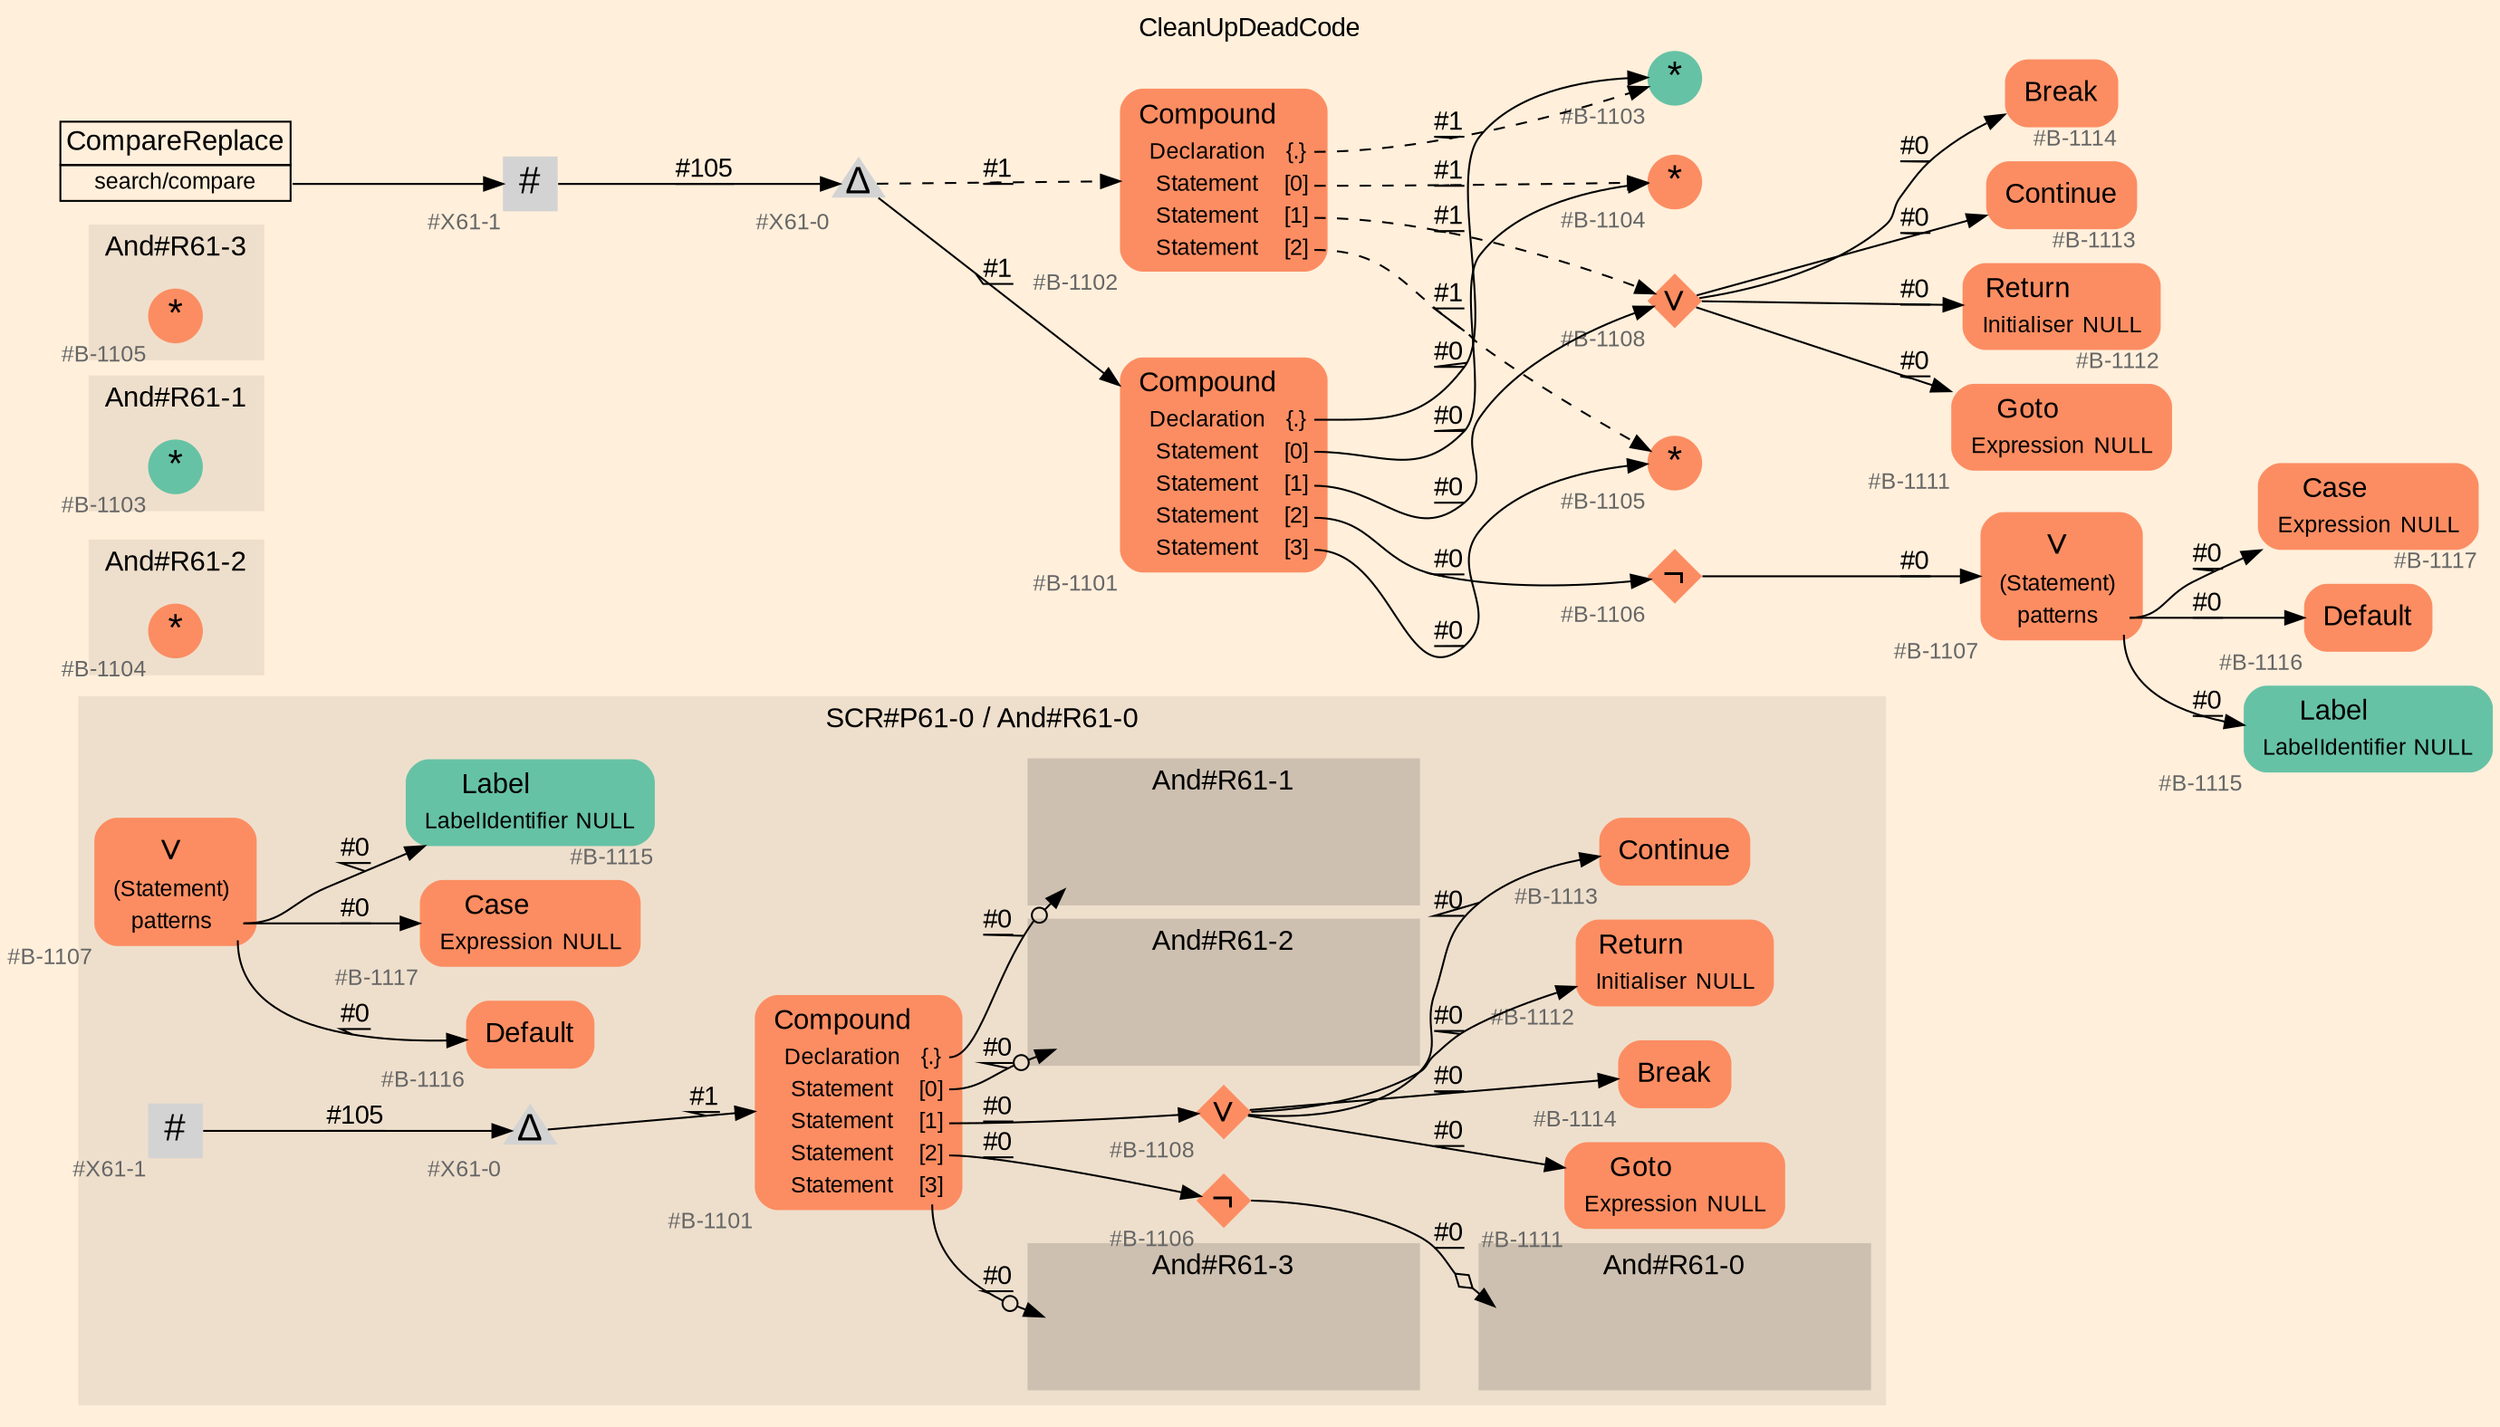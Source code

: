 digraph "CleanUpDeadCode" {
label = "CleanUpDeadCode"
labelloc = t
graph [
    rankdir = "LR"
    ranksep = 0.3
    bgcolor = antiquewhite1
    color = black
    fontcolor = black
    fontname = "Arial"
];
node [
    fontname = "Arial"
];
edge [
    fontname = "Arial"
];

// -------------------- figure And#R61-0 --------------------
// -------- region And#R61-0 ----------
subgraph "clusterAnd#R61-0" {
    label = "And#R61-0"
    style = "filled"
    color = antiquewhite2
    fontsize = "15"
    // -------- block And#R61-0/#B-1116 ----------
    "And#R61-0/#B-1116" [
        fillcolor = "/set28/2"
        xlabel = "#B-1116"
        fontsize = "12"
        fontcolor = grey40
        shape = "plaintext"
        label = <<TABLE BORDER="0" CELLBORDER="0" CELLSPACING="0">
         <TR><TD><FONT COLOR="black" POINT-SIZE="15">Default</FONT></TD></TR>
        </TABLE>>
        style = "rounded,filled"
    ];
    
    // -------- block And#R61-0/#B-1117 ----------
    "And#R61-0/#B-1117" [
        fillcolor = "/set28/2"
        xlabel = "#B-1117"
        fontsize = "12"
        fontcolor = grey40
        shape = "plaintext"
        label = <<TABLE BORDER="0" CELLBORDER="0" CELLSPACING="0">
         <TR><TD><FONT COLOR="black" POINT-SIZE="15">Case</FONT></TD></TR>
         <TR><TD><FONT COLOR="black" POINT-SIZE="12">Expression</FONT></TD><TD PORT="port0"><FONT COLOR="black" POINT-SIZE="12">NULL</FONT></TD></TR>
        </TABLE>>
        style = "rounded,filled"
    ];
    
    // -------- block And#R61-0/#B-1115 ----------
    "And#R61-0/#B-1115" [
        fillcolor = "/set28/1"
        xlabel = "#B-1115"
        fontsize = "12"
        fontcolor = grey40
        shape = "plaintext"
        label = <<TABLE BORDER="0" CELLBORDER="0" CELLSPACING="0">
         <TR><TD><FONT COLOR="black" POINT-SIZE="15">Label</FONT></TD></TR>
         <TR><TD><FONT COLOR="black" POINT-SIZE="12">LabelIdentifier</FONT></TD><TD PORT="port0"><FONT COLOR="black" POINT-SIZE="12">NULL</FONT></TD></TR>
        </TABLE>>
        style = "rounded,filled"
    ];
    
    // -------- block And#R61-0/#B-1107 ----------
    "And#R61-0/#B-1107" [
        fillcolor = "/set28/2"
        xlabel = "#B-1107"
        fontsize = "12"
        fontcolor = grey40
        shape = "plaintext"
        label = <<TABLE BORDER="0" CELLBORDER="0" CELLSPACING="0">
         <TR><TD><FONT COLOR="black" POINT-SIZE="20">∨</FONT></TD></TR>
         <TR><TD><FONT COLOR="black" POINT-SIZE="12">(Statement)</FONT></TD><TD PORT="port0"></TD></TR>
         <TR><TD><FONT COLOR="black" POINT-SIZE="12">patterns</FONT></TD><TD PORT="port1"></TD></TR>
        </TABLE>>
        style = "rounded,filled"
    ];
    
}

"And#R61-0/#B-1107":port1 -> "And#R61-0/#B-1117" [
    label = "#0"
    decorate = true
    color = black
    fontcolor = black
];

"And#R61-0/#B-1107":port1 -> "And#R61-0/#B-1116" [
    label = "#0"
    decorate = true
    color = black
    fontcolor = black
];

"And#R61-0/#B-1107":port1 -> "And#R61-0/#B-1115" [
    label = "#0"
    decorate = true
    color = black
    fontcolor = black
];


// -------------------- figure And#R61-2 --------------------
// -------- region And#R61-2 ----------
subgraph "clusterAnd#R61-2" {
    label = "And#R61-2"
    style = "filled"
    color = antiquewhite2
    fontsize = "15"
    // -------- block And#R61-2/#B-1104 ----------
    "And#R61-2/#B-1104" [
        fillcolor = "/set28/2"
        xlabel = "#B-1104"
        fontsize = "12"
        fontcolor = grey40
        shape = "circle"
        label = <<FONT COLOR="black" POINT-SIZE="20">*</FONT>>
        style = "filled"
        penwidth = 0.0
        fixedsize = true
        width = 0.4
        height = 0.4
    ];
    
}


// -------------------- figure And#R61-1 --------------------
// -------- region And#R61-1 ----------
subgraph "clusterAnd#R61-1" {
    label = "And#R61-1"
    style = "filled"
    color = antiquewhite2
    fontsize = "15"
    // -------- block And#R61-1/#B-1103 ----------
    "And#R61-1/#B-1103" [
        fillcolor = "/set28/1"
        xlabel = "#B-1103"
        fontsize = "12"
        fontcolor = grey40
        shape = "circle"
        label = <<FONT COLOR="black" POINT-SIZE="20">*</FONT>>
        style = "filled"
        penwidth = 0.0
        fixedsize = true
        width = 0.4
        height = 0.4
    ];
    
}


// -------------------- figure And#R61-3 --------------------
// -------- region And#R61-3 ----------
subgraph "clusterAnd#R61-3" {
    label = "And#R61-3"
    style = "filled"
    color = antiquewhite2
    fontsize = "15"
    // -------- block And#R61-3/#B-1105 ----------
    "And#R61-3/#B-1105" [
        fillcolor = "/set28/2"
        xlabel = "#B-1105"
        fontsize = "12"
        fontcolor = grey40
        shape = "circle"
        label = <<FONT COLOR="black" POINT-SIZE="20">*</FONT>>
        style = "filled"
        penwidth = 0.0
        fixedsize = true
        width = 0.4
        height = 0.4
    ];
    
}


// -------------------- figure And#R61-0 --------------------
// -------- region And#R61-0 ----------
subgraph "clusterAnd#R61-0" {
    label = "SCR#P61-0 / And#R61-0"
    style = "filled"
    color = antiquewhite2
    fontsize = "15"
    // -------- block And#R61-0/#X61-0 ----------
    "And#R61-0/#X61-0" [
        xlabel = "#X61-0"
        fontsize = "12"
        fontcolor = grey40
        shape = "triangle"
        label = <<FONT COLOR="black" POINT-SIZE="20">Δ</FONT>>
        style = "filled"
        penwidth = 0.0
        fixedsize = true
        width = 0.4
        height = 0.4
    ];
    
    // -------- block And#R61-0/#B-1113 ----------
    "And#R61-0/#B-1113" [
        fillcolor = "/set28/2"
        xlabel = "#B-1113"
        fontsize = "12"
        fontcolor = grey40
        shape = "plaintext"
        label = <<TABLE BORDER="0" CELLBORDER="0" CELLSPACING="0">
         <TR><TD><FONT COLOR="black" POINT-SIZE="15">Continue</FONT></TD></TR>
        </TABLE>>
        style = "rounded,filled"
    ];
    
    // -------- block And#R61-0/#X61-1 ----------
    "And#R61-0/#X61-1" [
        xlabel = "#X61-1"
        fontsize = "12"
        fontcolor = grey40
        shape = "square"
        label = <<FONT COLOR="black" POINT-SIZE="20">#</FONT>>
        style = "filled"
        penwidth = 0.0
        fixedsize = true
        width = 0.4
        height = 0.4
    ];
    
    // -------- block And#R61-0/#B-1106 ----------
    "And#R61-0/#B-1106" [
        fillcolor = "/set28/2"
        xlabel = "#B-1106"
        fontsize = "12"
        fontcolor = grey40
        shape = "diamond"
        label = <<FONT COLOR="black" POINT-SIZE="20">¬</FONT>>
        style = "filled"
        penwidth = 0.0
        fixedsize = true
        width = 0.4
        height = 0.4
    ];
    
    // -------- block And#R61-0/#B-1111 ----------
    "And#R61-0/#B-1111" [
        fillcolor = "/set28/2"
        xlabel = "#B-1111"
        fontsize = "12"
        fontcolor = grey40
        shape = "plaintext"
        label = <<TABLE BORDER="0" CELLBORDER="0" CELLSPACING="0">
         <TR><TD><FONT COLOR="black" POINT-SIZE="15">Goto</FONT></TD></TR>
         <TR><TD><FONT COLOR="black" POINT-SIZE="12">Expression</FONT></TD><TD PORT="port0"><FONT COLOR="black" POINT-SIZE="12">NULL</FONT></TD></TR>
        </TABLE>>
        style = "rounded,filled"
    ];
    
    // -------- block And#R61-0/#B-1108 ----------
    "And#R61-0/#B-1108" [
        fillcolor = "/set28/2"
        xlabel = "#B-1108"
        fontsize = "12"
        fontcolor = grey40
        shape = "diamond"
        label = <<FONT COLOR="black" POINT-SIZE="20">∨</FONT>>
        style = "filled"
        penwidth = 0.0
        fixedsize = true
        width = 0.4
        height = 0.4
    ];
    
    // -------- block And#R61-0/#B-1101 ----------
    "And#R61-0/#B-1101" [
        fillcolor = "/set28/2"
        xlabel = "#B-1101"
        fontsize = "12"
        fontcolor = grey40
        shape = "plaintext"
        label = <<TABLE BORDER="0" CELLBORDER="0" CELLSPACING="0">
         <TR><TD><FONT COLOR="black" POINT-SIZE="15">Compound</FONT></TD></TR>
         <TR><TD><FONT COLOR="black" POINT-SIZE="12">Declaration</FONT></TD><TD PORT="port0"><FONT COLOR="black" POINT-SIZE="12">{.}</FONT></TD></TR>
         <TR><TD><FONT COLOR="black" POINT-SIZE="12">Statement</FONT></TD><TD PORT="port1"><FONT COLOR="black" POINT-SIZE="12">[0]</FONT></TD></TR>
         <TR><TD><FONT COLOR="black" POINT-SIZE="12">Statement</FONT></TD><TD PORT="port2"><FONT COLOR="black" POINT-SIZE="12">[1]</FONT></TD></TR>
         <TR><TD><FONT COLOR="black" POINT-SIZE="12">Statement</FONT></TD><TD PORT="port3"><FONT COLOR="black" POINT-SIZE="12">[2]</FONT></TD></TR>
         <TR><TD><FONT COLOR="black" POINT-SIZE="12">Statement</FONT></TD><TD PORT="port4"><FONT COLOR="black" POINT-SIZE="12">[3]</FONT></TD></TR>
        </TABLE>>
        style = "rounded,filled"
    ];
    
    // -------- block And#R61-0/#B-1114 ----------
    "And#R61-0/#B-1114" [
        fillcolor = "/set28/2"
        xlabel = "#B-1114"
        fontsize = "12"
        fontcolor = grey40
        shape = "plaintext"
        label = <<TABLE BORDER="0" CELLBORDER="0" CELLSPACING="0">
         <TR><TD><FONT COLOR="black" POINT-SIZE="15">Break</FONT></TD></TR>
        </TABLE>>
        style = "rounded,filled"
    ];
    
    // -------- block And#R61-0/#B-1112 ----------
    "And#R61-0/#B-1112" [
        fillcolor = "/set28/2"
        xlabel = "#B-1112"
        fontsize = "12"
        fontcolor = grey40
        shape = "plaintext"
        label = <<TABLE BORDER="0" CELLBORDER="0" CELLSPACING="0">
         <TR><TD><FONT COLOR="black" POINT-SIZE="15">Return</FONT></TD></TR>
         <TR><TD><FONT COLOR="black" POINT-SIZE="12">Initialiser</FONT></TD><TD PORT="port0"><FONT COLOR="black" POINT-SIZE="12">NULL</FONT></TD></TR>
        </TABLE>>
        style = "rounded,filled"
    ];
    
    // -------- region And#R61-0/And#R61-0 ----------
    subgraph "clusterAnd#R61-0/And#R61-0" {
        label = "And#R61-0"
        style = "filled"
        color = antiquewhite3
        fontsize = "15"
        // -------- block And#R61-0/And#R61-0/#B-1107 ----------
        "And#R61-0/And#R61-0/#B-1107" [
            fillcolor = "/set28/2"
            xlabel = "#B-1107"
            fontsize = "12"
            fontcolor = grey40
            shape = "none"
            style = "invisible"
        ];
        
    }
    
    // -------- region And#R61-0/And#R61-1 ----------
    subgraph "clusterAnd#R61-0/And#R61-1" {
        label = "And#R61-1"
        style = "filled"
        color = antiquewhite3
        fontsize = "15"
        // -------- block And#R61-0/And#R61-1/#B-1103 ----------
        "And#R61-0/And#R61-1/#B-1103" [
            fillcolor = "/set28/1"
            xlabel = "#B-1103"
            fontsize = "12"
            fontcolor = grey40
            shape = "none"
            style = "invisible"
        ];
        
    }
    
    // -------- region And#R61-0/And#R61-2 ----------
    subgraph "clusterAnd#R61-0/And#R61-2" {
        label = "And#R61-2"
        style = "filled"
        color = antiquewhite3
        fontsize = "15"
        // -------- block And#R61-0/And#R61-2/#B-1104 ----------
        "And#R61-0/And#R61-2/#B-1104" [
            fillcolor = "/set28/2"
            xlabel = "#B-1104"
            fontsize = "12"
            fontcolor = grey40
            shape = "none"
            style = "invisible"
        ];
        
    }
    
    // -------- region And#R61-0/And#R61-3 ----------
    subgraph "clusterAnd#R61-0/And#R61-3" {
        label = "And#R61-3"
        style = "filled"
        color = antiquewhite3
        fontsize = "15"
        // -------- block And#R61-0/And#R61-3/#B-1105 ----------
        "And#R61-0/And#R61-3/#B-1105" [
            fillcolor = "/set28/2"
            xlabel = "#B-1105"
            fontsize = "12"
            fontcolor = grey40
            shape = "none"
            style = "invisible"
        ];
        
    }
    
}

"And#R61-0/#X61-0" -> "And#R61-0/#B-1101" [
    label = "#1"
    decorate = true
    color = black
    fontcolor = black
];

"And#R61-0/#X61-1" -> "And#R61-0/#X61-0" [
    label = "#105"
    decorate = true
    color = black
    fontcolor = black
];

"And#R61-0/#B-1106" -> "And#R61-0/And#R61-0/#B-1107" [
    arrowhead="normalnoneodiamond"
    label = "#0"
    decorate = true
    color = black
    fontcolor = black
];

"And#R61-0/#B-1108" -> "And#R61-0/#B-1114" [
    label = "#0"
    decorate = true
    color = black
    fontcolor = black
];

"And#R61-0/#B-1108" -> "And#R61-0/#B-1113" [
    label = "#0"
    decorate = true
    color = black
    fontcolor = black
];

"And#R61-0/#B-1108" -> "And#R61-0/#B-1112" [
    label = "#0"
    decorate = true
    color = black
    fontcolor = black
];

"And#R61-0/#B-1108" -> "And#R61-0/#B-1111" [
    label = "#0"
    decorate = true
    color = black
    fontcolor = black
];

"And#R61-0/#B-1101":port0 -> "And#R61-0/And#R61-1/#B-1103" [
    arrowhead="normalnoneodot"
    label = "#0"
    decorate = true
    color = black
    fontcolor = black
];

"And#R61-0/#B-1101":port1 -> "And#R61-0/And#R61-2/#B-1104" [
    arrowhead="normalnoneodot"
    label = "#0"
    decorate = true
    color = black
    fontcolor = black
];

"And#R61-0/#B-1101":port2 -> "And#R61-0/#B-1108" [
    label = "#0"
    decorate = true
    color = black
    fontcolor = black
];

"And#R61-0/#B-1101":port3 -> "And#R61-0/#B-1106" [
    label = "#0"
    decorate = true
    color = black
    fontcolor = black
];

"And#R61-0/#B-1101":port4 -> "And#R61-0/And#R61-3/#B-1105" [
    arrowhead="normalnoneodot"
    label = "#0"
    decorate = true
    color = black
    fontcolor = black
];


// -------------------- transformation figure --------------------
// -------- block CR#X61-2 ----------
"CR#X61-2" [
    fillcolor = antiquewhite1
    fontsize = "12"
    fontcolor = grey40
    shape = "plaintext"
    label = <<TABLE BORDER="0" CELLBORDER="1" CELLSPACING="0">
     <TR><TD><FONT COLOR="black" POINT-SIZE="15">CompareReplace</FONT></TD></TR>
     <TR><TD PORT="port0"><FONT COLOR="black" POINT-SIZE="12">search/compare</FONT></TD></TR>
    </TABLE>>
    style = "filled"
    color = black
];

// -------- block #X61-1 ----------
"#X61-1" [
    xlabel = "#X61-1"
    fontsize = "12"
    fontcolor = grey40
    shape = "square"
    label = <<FONT COLOR="black" POINT-SIZE="20">#</FONT>>
    style = "filled"
    penwidth = 0.0
    fixedsize = true
    width = 0.4
    height = 0.4
];

// -------- block #X61-0 ----------
"#X61-0" [
    xlabel = "#X61-0"
    fontsize = "12"
    fontcolor = grey40
    shape = "triangle"
    label = <<FONT COLOR="black" POINT-SIZE="20">Δ</FONT>>
    style = "filled"
    penwidth = 0.0
    fixedsize = true
    width = 0.4
    height = 0.4
];

// -------- block #B-1101 ----------
"#B-1101" [
    fillcolor = "/set28/2"
    xlabel = "#B-1101"
    fontsize = "12"
    fontcolor = grey40
    shape = "plaintext"
    label = <<TABLE BORDER="0" CELLBORDER="0" CELLSPACING="0">
     <TR><TD><FONT COLOR="black" POINT-SIZE="15">Compound</FONT></TD></TR>
     <TR><TD><FONT COLOR="black" POINT-SIZE="12">Declaration</FONT></TD><TD PORT="port0"><FONT COLOR="black" POINT-SIZE="12">{.}</FONT></TD></TR>
     <TR><TD><FONT COLOR="black" POINT-SIZE="12">Statement</FONT></TD><TD PORT="port1"><FONT COLOR="black" POINT-SIZE="12">[0]</FONT></TD></TR>
     <TR><TD><FONT COLOR="black" POINT-SIZE="12">Statement</FONT></TD><TD PORT="port2"><FONT COLOR="black" POINT-SIZE="12">[1]</FONT></TD></TR>
     <TR><TD><FONT COLOR="black" POINT-SIZE="12">Statement</FONT></TD><TD PORT="port3"><FONT COLOR="black" POINT-SIZE="12">[2]</FONT></TD></TR>
     <TR><TD><FONT COLOR="black" POINT-SIZE="12">Statement</FONT></TD><TD PORT="port4"><FONT COLOR="black" POINT-SIZE="12">[3]</FONT></TD></TR>
    </TABLE>>
    style = "rounded,filled"
];

// -------- block #B-1103 ----------
"#B-1103" [
    fillcolor = "/set28/1"
    xlabel = "#B-1103"
    fontsize = "12"
    fontcolor = grey40
    shape = "circle"
    label = <<FONT COLOR="black" POINT-SIZE="20">*</FONT>>
    style = "filled"
    penwidth = 0.0
    fixedsize = true
    width = 0.4
    height = 0.4
];

// -------- block #B-1104 ----------
"#B-1104" [
    fillcolor = "/set28/2"
    xlabel = "#B-1104"
    fontsize = "12"
    fontcolor = grey40
    shape = "circle"
    label = <<FONT COLOR="black" POINT-SIZE="20">*</FONT>>
    style = "filled"
    penwidth = 0.0
    fixedsize = true
    width = 0.4
    height = 0.4
];

// -------- block #B-1108 ----------
"#B-1108" [
    fillcolor = "/set28/2"
    xlabel = "#B-1108"
    fontsize = "12"
    fontcolor = grey40
    shape = "diamond"
    label = <<FONT COLOR="black" POINT-SIZE="20">∨</FONT>>
    style = "filled"
    penwidth = 0.0
    fixedsize = true
    width = 0.4
    height = 0.4
];

// -------- block #B-1114 ----------
"#B-1114" [
    fillcolor = "/set28/2"
    xlabel = "#B-1114"
    fontsize = "12"
    fontcolor = grey40
    shape = "plaintext"
    label = <<TABLE BORDER="0" CELLBORDER="0" CELLSPACING="0">
     <TR><TD><FONT COLOR="black" POINT-SIZE="15">Break</FONT></TD></TR>
    </TABLE>>
    style = "rounded,filled"
];

// -------- block #B-1113 ----------
"#B-1113" [
    fillcolor = "/set28/2"
    xlabel = "#B-1113"
    fontsize = "12"
    fontcolor = grey40
    shape = "plaintext"
    label = <<TABLE BORDER="0" CELLBORDER="0" CELLSPACING="0">
     <TR><TD><FONT COLOR="black" POINT-SIZE="15">Continue</FONT></TD></TR>
    </TABLE>>
    style = "rounded,filled"
];

// -------- block #B-1112 ----------
"#B-1112" [
    fillcolor = "/set28/2"
    xlabel = "#B-1112"
    fontsize = "12"
    fontcolor = grey40
    shape = "plaintext"
    label = <<TABLE BORDER="0" CELLBORDER="0" CELLSPACING="0">
     <TR><TD><FONT COLOR="black" POINT-SIZE="15">Return</FONT></TD></TR>
     <TR><TD><FONT COLOR="black" POINT-SIZE="12">Initialiser</FONT></TD><TD PORT="port0"><FONT COLOR="black" POINT-SIZE="12">NULL</FONT></TD></TR>
    </TABLE>>
    style = "rounded,filled"
];

// -------- block #B-1111 ----------
"#B-1111" [
    fillcolor = "/set28/2"
    xlabel = "#B-1111"
    fontsize = "12"
    fontcolor = grey40
    shape = "plaintext"
    label = <<TABLE BORDER="0" CELLBORDER="0" CELLSPACING="0">
     <TR><TD><FONT COLOR="black" POINT-SIZE="15">Goto</FONT></TD></TR>
     <TR><TD><FONT COLOR="black" POINT-SIZE="12">Expression</FONT></TD><TD PORT="port0"><FONT COLOR="black" POINT-SIZE="12">NULL</FONT></TD></TR>
    </TABLE>>
    style = "rounded,filled"
];

// -------- block #B-1106 ----------
"#B-1106" [
    fillcolor = "/set28/2"
    xlabel = "#B-1106"
    fontsize = "12"
    fontcolor = grey40
    shape = "diamond"
    label = <<FONT COLOR="black" POINT-SIZE="20">¬</FONT>>
    style = "filled"
    penwidth = 0.0
    fixedsize = true
    width = 0.4
    height = 0.4
];

// -------- block #B-1107 ----------
"#B-1107" [
    fillcolor = "/set28/2"
    xlabel = "#B-1107"
    fontsize = "12"
    fontcolor = grey40
    shape = "plaintext"
    label = <<TABLE BORDER="0" CELLBORDER="0" CELLSPACING="0">
     <TR><TD><FONT COLOR="black" POINT-SIZE="20">∨</FONT></TD></TR>
     <TR><TD><FONT COLOR="black" POINT-SIZE="12">(Statement)</FONT></TD><TD PORT="port0"></TD></TR>
     <TR><TD><FONT COLOR="black" POINT-SIZE="12">patterns</FONT></TD><TD PORT="port1"></TD></TR>
    </TABLE>>
    style = "rounded,filled"
];

// -------- block #B-1117 ----------
"#B-1117" [
    fillcolor = "/set28/2"
    xlabel = "#B-1117"
    fontsize = "12"
    fontcolor = grey40
    shape = "plaintext"
    label = <<TABLE BORDER="0" CELLBORDER="0" CELLSPACING="0">
     <TR><TD><FONT COLOR="black" POINT-SIZE="15">Case</FONT></TD></TR>
     <TR><TD><FONT COLOR="black" POINT-SIZE="12">Expression</FONT></TD><TD PORT="port0"><FONT COLOR="black" POINT-SIZE="12">NULL</FONT></TD></TR>
    </TABLE>>
    style = "rounded,filled"
];

// -------- block #B-1116 ----------
"#B-1116" [
    fillcolor = "/set28/2"
    xlabel = "#B-1116"
    fontsize = "12"
    fontcolor = grey40
    shape = "plaintext"
    label = <<TABLE BORDER="0" CELLBORDER="0" CELLSPACING="0">
     <TR><TD><FONT COLOR="black" POINT-SIZE="15">Default</FONT></TD></TR>
    </TABLE>>
    style = "rounded,filled"
];

// -------- block #B-1115 ----------
"#B-1115" [
    fillcolor = "/set28/1"
    xlabel = "#B-1115"
    fontsize = "12"
    fontcolor = grey40
    shape = "plaintext"
    label = <<TABLE BORDER="0" CELLBORDER="0" CELLSPACING="0">
     <TR><TD><FONT COLOR="black" POINT-SIZE="15">Label</FONT></TD></TR>
     <TR><TD><FONT COLOR="black" POINT-SIZE="12">LabelIdentifier</FONT></TD><TD PORT="port0"><FONT COLOR="black" POINT-SIZE="12">NULL</FONT></TD></TR>
    </TABLE>>
    style = "rounded,filled"
];

// -------- block #B-1105 ----------
"#B-1105" [
    fillcolor = "/set28/2"
    xlabel = "#B-1105"
    fontsize = "12"
    fontcolor = grey40
    shape = "circle"
    label = <<FONT COLOR="black" POINT-SIZE="20">*</FONT>>
    style = "filled"
    penwidth = 0.0
    fixedsize = true
    width = 0.4
    height = 0.4
];

// -------- block #B-1102 ----------
"#B-1102" [
    fillcolor = "/set28/2"
    xlabel = "#B-1102"
    fontsize = "12"
    fontcolor = grey40
    shape = "plaintext"
    label = <<TABLE BORDER="0" CELLBORDER="0" CELLSPACING="0">
     <TR><TD><FONT COLOR="black" POINT-SIZE="15">Compound</FONT></TD></TR>
     <TR><TD><FONT COLOR="black" POINT-SIZE="12">Declaration</FONT></TD><TD PORT="port0"><FONT COLOR="black" POINT-SIZE="12">{.}</FONT></TD></TR>
     <TR><TD><FONT COLOR="black" POINT-SIZE="12">Statement</FONT></TD><TD PORT="port1"><FONT COLOR="black" POINT-SIZE="12">[0]</FONT></TD></TR>
     <TR><TD><FONT COLOR="black" POINT-SIZE="12">Statement</FONT></TD><TD PORT="port2"><FONT COLOR="black" POINT-SIZE="12">[1]</FONT></TD></TR>
     <TR><TD><FONT COLOR="black" POINT-SIZE="12">Statement</FONT></TD><TD PORT="port3"><FONT COLOR="black" POINT-SIZE="12">[2]</FONT></TD></TR>
    </TABLE>>
    style = "rounded,filled"
];

"CR#X61-2":port0 -> "#X61-1" [
    label = ""
    decorate = true
    color = black
    fontcolor = black
];

"#X61-1" -> "#X61-0" [
    label = "#105"
    decorate = true
    color = black
    fontcolor = black
];

"#X61-0" -> "#B-1101" [
    label = "#1"
    decorate = true
    color = black
    fontcolor = black
];

"#X61-0" -> "#B-1102" [
    style="dashed"
    label = "#1"
    decorate = true
    color = black
    fontcolor = black
];

"#B-1101":port0 -> "#B-1103" [
    label = "#0"
    decorate = true
    color = black
    fontcolor = black
];

"#B-1101":port1 -> "#B-1104" [
    label = "#0"
    decorate = true
    color = black
    fontcolor = black
];

"#B-1101":port2 -> "#B-1108" [
    label = "#0"
    decorate = true
    color = black
    fontcolor = black
];

"#B-1101":port3 -> "#B-1106" [
    label = "#0"
    decorate = true
    color = black
    fontcolor = black
];

"#B-1101":port4 -> "#B-1105" [
    label = "#0"
    decorate = true
    color = black
    fontcolor = black
];

"#B-1108" -> "#B-1114" [
    label = "#0"
    decorate = true
    color = black
    fontcolor = black
];

"#B-1108" -> "#B-1113" [
    label = "#0"
    decorate = true
    color = black
    fontcolor = black
];

"#B-1108" -> "#B-1112" [
    label = "#0"
    decorate = true
    color = black
    fontcolor = black
];

"#B-1108" -> "#B-1111" [
    label = "#0"
    decorate = true
    color = black
    fontcolor = black
];

"#B-1106" -> "#B-1107" [
    label = "#0"
    decorate = true
    color = black
    fontcolor = black
];

"#B-1107":port1 -> "#B-1117" [
    label = "#0"
    decorate = true
    color = black
    fontcolor = black
];

"#B-1107":port1 -> "#B-1116" [
    label = "#0"
    decorate = true
    color = black
    fontcolor = black
];

"#B-1107":port1 -> "#B-1115" [
    label = "#0"
    decorate = true
    color = black
    fontcolor = black
];

"#B-1102":port0 -> "#B-1103" [
    style="dashed"
    label = "#1"
    decorate = true
    color = black
    fontcolor = black
];

"#B-1102":port1 -> "#B-1104" [
    style="dashed"
    label = "#1"
    decorate = true
    color = black
    fontcolor = black
];

"#B-1102":port2 -> "#B-1108" [
    style="dashed"
    label = "#1"
    decorate = true
    color = black
    fontcolor = black
];

"#B-1102":port3 -> "#B-1105" [
    style="dashed"
    label = "#1"
    decorate = true
    color = black
    fontcolor = black
];


}
